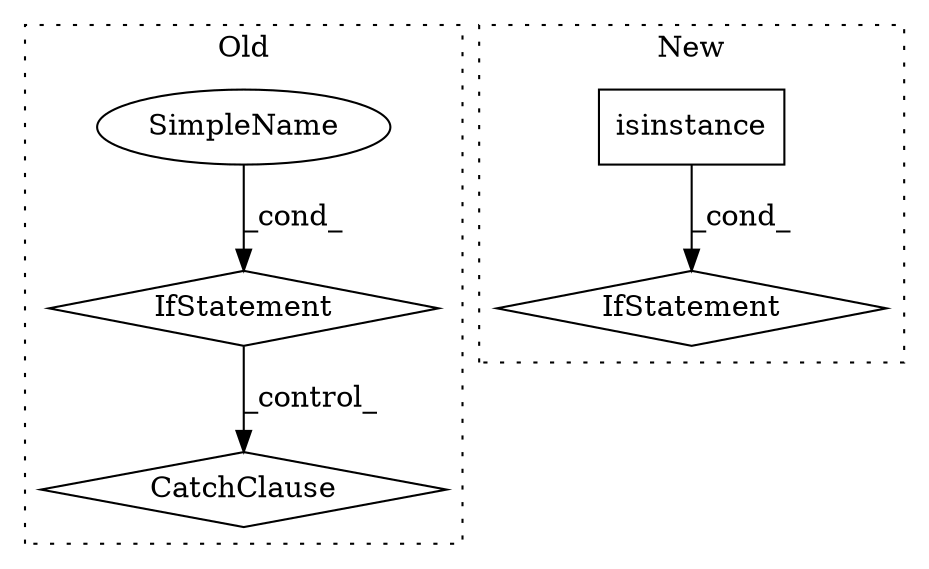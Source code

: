digraph G {
subgraph cluster0 {
1 [label="CatchClause" a="12" s="2775,2811" l="13,2" shape="diamond"];
4 [label="IfStatement" a="25" s="2228,2254" l="4,2" shape="diamond"];
5 [label="SimpleName" a="42" s="" l="" shape="ellipse"];
label = "Old";
style="dotted";
}
subgraph cluster1 {
2 [label="isinstance" a="32" s="2197,2221" l="11,1" shape="box"];
3 [label="IfStatement" a="25" s="2192,2222" l="4,2" shape="diamond"];
label = "New";
style="dotted";
}
2 -> 3 [label="_cond_"];
4 -> 1 [label="_control_"];
5 -> 4 [label="_cond_"];
}